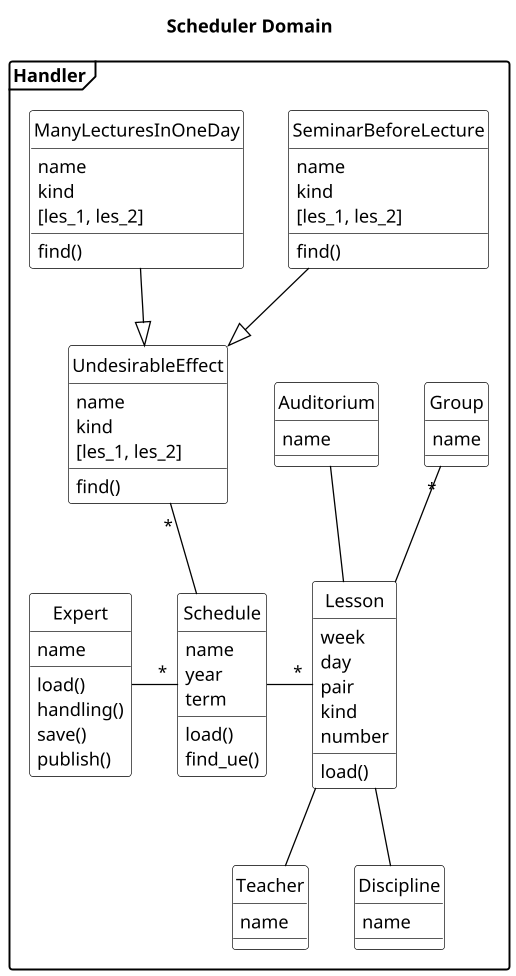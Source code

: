 PlantUML
@startuml
title Scheduler Domain
skinparam class {
BackgroundColor White
ArrowColor Black
BorderColor Black
}
skinparam object {
BackgroundColor White
ArrowColor Black
BorderColor Black
}
hide circle
'hide members
scale 1.3
skinparam DefaultTextAlignment left
skinparam shadowing false
'skinparam monochrome true
skinparam packageStyle frame

package Handler {

class UndesirableEffect{
name
kind
[les_1, les_2]
find()
}
class SeminarBeforeLecture{
name
kind
[les_1, les_2]
find()
}
class ManyLecturesInOneDay{
name
kind
[les_1, les_2]
find()
}
class Expert{
name
load()
handling()
save()
publish()
}
class Schedule{
name
year
term
load()
find_ue()
}
class Lesson{
week
day
pair
kind
number
load()
}
class Teacher{
name
'e-mail
}
class Discipline{
name
'workload
}
'class Pair {
'id
'begin
'finish
'}
'class Student{
'id
'e-mail
'}
class Group{
name
'students
}
'class Building {
'name
'}
class Auditorium {
name
'address
}

Expert -"*" Schedule
Schedule -"*" Lesson
UndesirableEffect "*"--Schedule
Group "*"-- Lesson
SeminarBeforeLecture --|> UndesirableEffect
Lesson --Teacher
ManyLecturesInOneDay --|> UndesirableEffect
Lesson -- Discipline
'Pair "*"-- Schedule
Auditorium  --  Lesson
'Building -- Auditorium
'Building "2"-"1" Transfer
'Group -"*" Student
'Lesson --Transfer
@enduml

Смысл терминов:
workload - нагрузка
UndesirableEffect - Предупреждение
Error – Ошибка
Schedule - Расписание
   term - семестр
Lesson – Занятие
   face-to-face - очное
Pair -  Пара
Group - Группа
Student - Студент
Building  - Корпус
Auditorium - Аудитория
Transfer  - Трансфер
Route – маршрут
Discipline - Дисциплина
Teacher - Преподаватель
Expert - Эксперт
    handling - обработка
Route – маршрут






